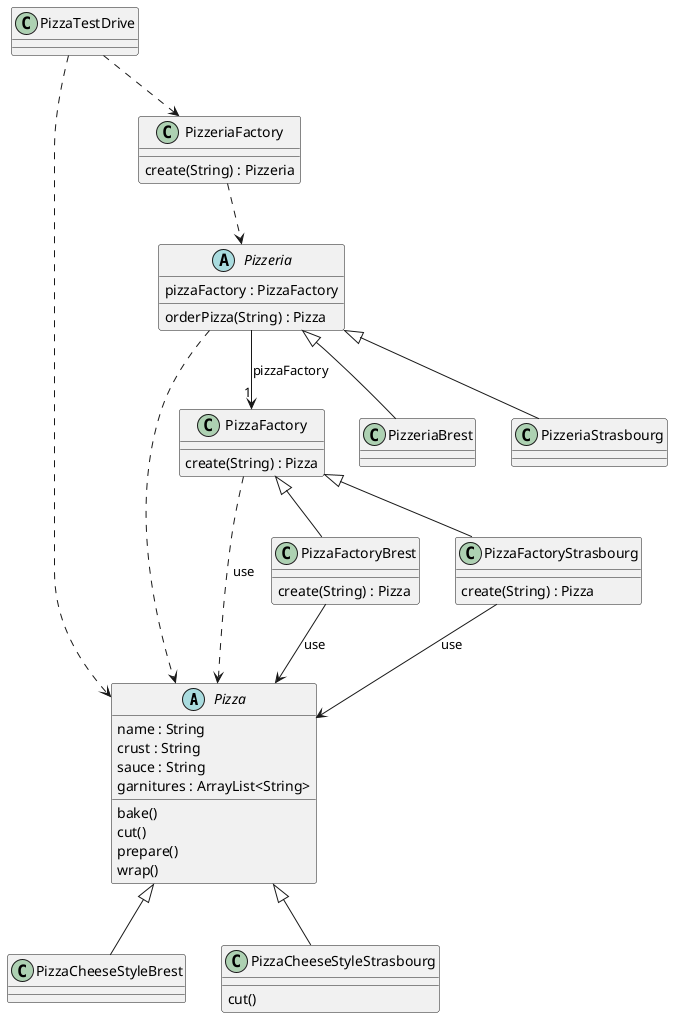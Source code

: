 @startuml

abstract class "Pizza" {
  name : String
  crust : String
  sauce : String
  garnitures : ArrayList<String>
  bake()
  cut()
  prepare()
  wrap()
}

class "PizzaCheeseStyleBrest"

class "PizzaCheeseStyleStrasbourg" {
  cut()
}

class "PizzaFactory" {
  create(String) : Pizza
}

class "PizzaFactoryBrest" {
  create(String) : Pizza
}

class "PizzaFactoryStrasbourg" {
  create(String) : Pizza
}

class "PizzaTestDrive"

abstract class "Pizzeria" {
  pizzaFactory : PizzaFactory
  orderPizza(String) : Pizza
}

class "PizzeriaBrest"

class "PizzeriaFactory" {
  create(String) : Pizzeria
}

class "PizzeriaStrasbourg"

"PizzaFactoryBrest" --> "Pizza" : use
"PizzaFactory" ..> "Pizza" : use
"PizzaFactory" <|-- "PizzaFactoryBrest"
"PizzaFactory" <|-- "PizzaFactoryStrasbourg"
"PizzaFactoryStrasbourg" --> "Pizza" : use
"Pizza" <|-- "PizzaCheeseStyleBrest"
"Pizza" <|-- "PizzaCheeseStyleStrasbourg"
"PizzeriaFactory" ..> "Pizzeria"
"Pizzeria" ..> "Pizza" 
"Pizzeria" --> "1" "PizzaFactory" : pizzaFactory
"Pizzeria" <|-- "PizzeriaBrest"
"Pizzeria" <|-- "PizzeriaStrasbourg"
"PizzaTestDrive" ..> "PizzeriaFactory"
"PizzaTestDrive" ..> "Pizza"

@enduml